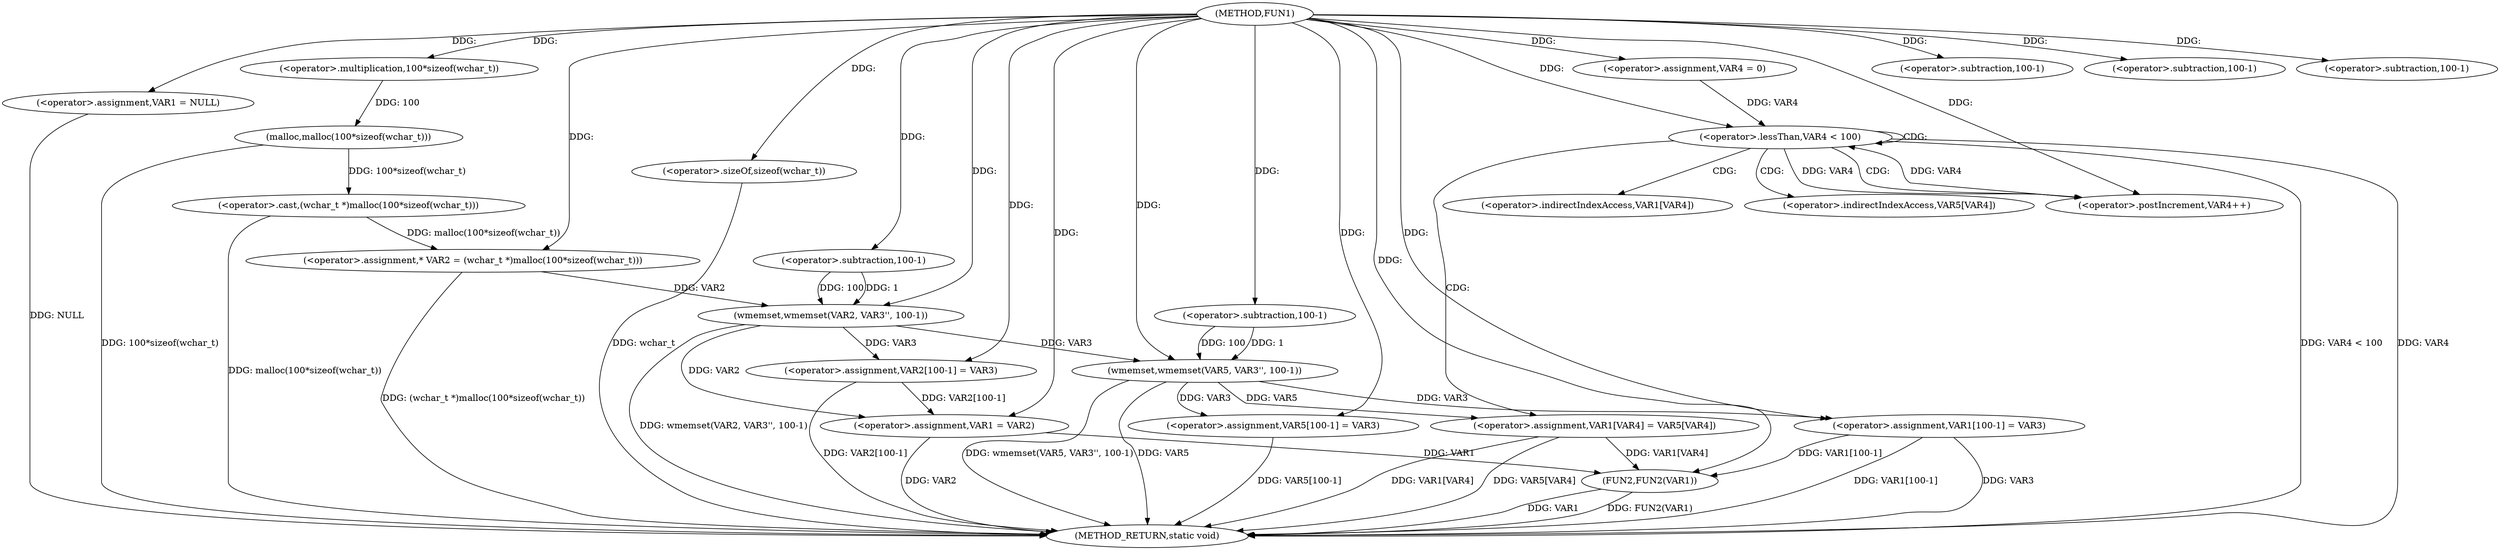 digraph FUN1 {  
"1000100" [label = "(METHOD,FUN1)" ]
"1000175" [label = "(METHOD_RETURN,static void)" ]
"1000103" [label = "(<operator>.assignment,VAR1 = NULL)" ]
"1000108" [label = "(<operator>.assignment,* VAR2 = (wchar_t *)malloc(100*sizeof(wchar_t)))" ]
"1000110" [label = "(<operator>.cast,(wchar_t *)malloc(100*sizeof(wchar_t)))" ]
"1000112" [label = "(malloc,malloc(100*sizeof(wchar_t)))" ]
"1000113" [label = "(<operator>.multiplication,100*sizeof(wchar_t))" ]
"1000115" [label = "(<operator>.sizeOf,sizeof(wchar_t))" ]
"1000117" [label = "(wmemset,wmemset(VAR2, VAR3'', 100-1))" ]
"1000120" [label = "(<operator>.subtraction,100-1)" ]
"1000123" [label = "(<operator>.assignment,VAR2[100-1] = VAR3)" ]
"1000126" [label = "(<operator>.subtraction,100-1)" ]
"1000130" [label = "(<operator>.assignment,VAR1 = VAR2)" ]
"1000136" [label = "(wmemset,wmemset(VAR5, VAR3'', 100-1))" ]
"1000139" [label = "(<operator>.subtraction,100-1)" ]
"1000142" [label = "(<operator>.assignment,VAR5[100-1] = VAR3)" ]
"1000145" [label = "(<operator>.subtraction,100-1)" ]
"1000150" [label = "(<operator>.assignment,VAR4 = 0)" ]
"1000153" [label = "(<operator>.lessThan,VAR4 < 100)" ]
"1000156" [label = "(<operator>.postIncrement,VAR4++)" ]
"1000159" [label = "(<operator>.assignment,VAR1[VAR4] = VAR5[VAR4])" ]
"1000166" [label = "(<operator>.assignment,VAR1[100-1] = VAR3)" ]
"1000169" [label = "(<operator>.subtraction,100-1)" ]
"1000173" [label = "(FUN2,FUN2(VAR1))" ]
"1000160" [label = "(<operator>.indirectIndexAccess,VAR1[VAR4])" ]
"1000163" [label = "(<operator>.indirectIndexAccess,VAR5[VAR4])" ]
  "1000103" -> "1000175"  [ label = "DDG: NULL"] 
  "1000159" -> "1000175"  [ label = "DDG: VAR1[VAR4]"] 
  "1000153" -> "1000175"  [ label = "DDG: VAR4 < 100"] 
  "1000110" -> "1000175"  [ label = "DDG: malloc(100*sizeof(wchar_t))"] 
  "1000153" -> "1000175"  [ label = "DDG: VAR4"] 
  "1000159" -> "1000175"  [ label = "DDG: VAR5[VAR4]"] 
  "1000115" -> "1000175"  [ label = "DDG: wchar_t"] 
  "1000123" -> "1000175"  [ label = "DDG: VAR2[100-1]"] 
  "1000117" -> "1000175"  [ label = "DDG: wmemset(VAR2, VAR3'', 100-1)"] 
  "1000166" -> "1000175"  [ label = "DDG: VAR3"] 
  "1000130" -> "1000175"  [ label = "DDG: VAR2"] 
  "1000166" -> "1000175"  [ label = "DDG: VAR1[100-1]"] 
  "1000112" -> "1000175"  [ label = "DDG: 100*sizeof(wchar_t)"] 
  "1000108" -> "1000175"  [ label = "DDG: (wchar_t *)malloc(100*sizeof(wchar_t))"] 
  "1000173" -> "1000175"  [ label = "DDG: FUN2(VAR1)"] 
  "1000142" -> "1000175"  [ label = "DDG: VAR5[100-1]"] 
  "1000136" -> "1000175"  [ label = "DDG: wmemset(VAR5, VAR3'', 100-1)"] 
  "1000173" -> "1000175"  [ label = "DDG: VAR1"] 
  "1000136" -> "1000175"  [ label = "DDG: VAR5"] 
  "1000100" -> "1000103"  [ label = "DDG: "] 
  "1000110" -> "1000108"  [ label = "DDG: malloc(100*sizeof(wchar_t))"] 
  "1000100" -> "1000108"  [ label = "DDG: "] 
  "1000112" -> "1000110"  [ label = "DDG: 100*sizeof(wchar_t)"] 
  "1000113" -> "1000112"  [ label = "DDG: 100"] 
  "1000100" -> "1000113"  [ label = "DDG: "] 
  "1000100" -> "1000115"  [ label = "DDG: "] 
  "1000108" -> "1000117"  [ label = "DDG: VAR2"] 
  "1000100" -> "1000117"  [ label = "DDG: "] 
  "1000120" -> "1000117"  [ label = "DDG: 100"] 
  "1000120" -> "1000117"  [ label = "DDG: 1"] 
  "1000100" -> "1000120"  [ label = "DDG: "] 
  "1000117" -> "1000123"  [ label = "DDG: VAR3"] 
  "1000100" -> "1000123"  [ label = "DDG: "] 
  "1000100" -> "1000126"  [ label = "DDG: "] 
  "1000117" -> "1000130"  [ label = "DDG: VAR2"] 
  "1000123" -> "1000130"  [ label = "DDG: VAR2[100-1]"] 
  "1000100" -> "1000130"  [ label = "DDG: "] 
  "1000100" -> "1000136"  [ label = "DDG: "] 
  "1000117" -> "1000136"  [ label = "DDG: VAR3"] 
  "1000139" -> "1000136"  [ label = "DDG: 100"] 
  "1000139" -> "1000136"  [ label = "DDG: 1"] 
  "1000100" -> "1000139"  [ label = "DDG: "] 
  "1000136" -> "1000142"  [ label = "DDG: VAR3"] 
  "1000100" -> "1000142"  [ label = "DDG: "] 
  "1000100" -> "1000145"  [ label = "DDG: "] 
  "1000100" -> "1000150"  [ label = "DDG: "] 
  "1000150" -> "1000153"  [ label = "DDG: VAR4"] 
  "1000156" -> "1000153"  [ label = "DDG: VAR4"] 
  "1000100" -> "1000153"  [ label = "DDG: "] 
  "1000153" -> "1000156"  [ label = "DDG: VAR4"] 
  "1000100" -> "1000156"  [ label = "DDG: "] 
  "1000136" -> "1000159"  [ label = "DDG: VAR5"] 
  "1000100" -> "1000166"  [ label = "DDG: "] 
  "1000136" -> "1000166"  [ label = "DDG: VAR3"] 
  "1000100" -> "1000169"  [ label = "DDG: "] 
  "1000159" -> "1000173"  [ label = "DDG: VAR1[VAR4]"] 
  "1000166" -> "1000173"  [ label = "DDG: VAR1[100-1]"] 
  "1000130" -> "1000173"  [ label = "DDG: VAR1"] 
  "1000100" -> "1000173"  [ label = "DDG: "] 
  "1000153" -> "1000163"  [ label = "CDG: "] 
  "1000153" -> "1000156"  [ label = "CDG: "] 
  "1000153" -> "1000160"  [ label = "CDG: "] 
  "1000153" -> "1000153"  [ label = "CDG: "] 
  "1000153" -> "1000159"  [ label = "CDG: "] 
}
